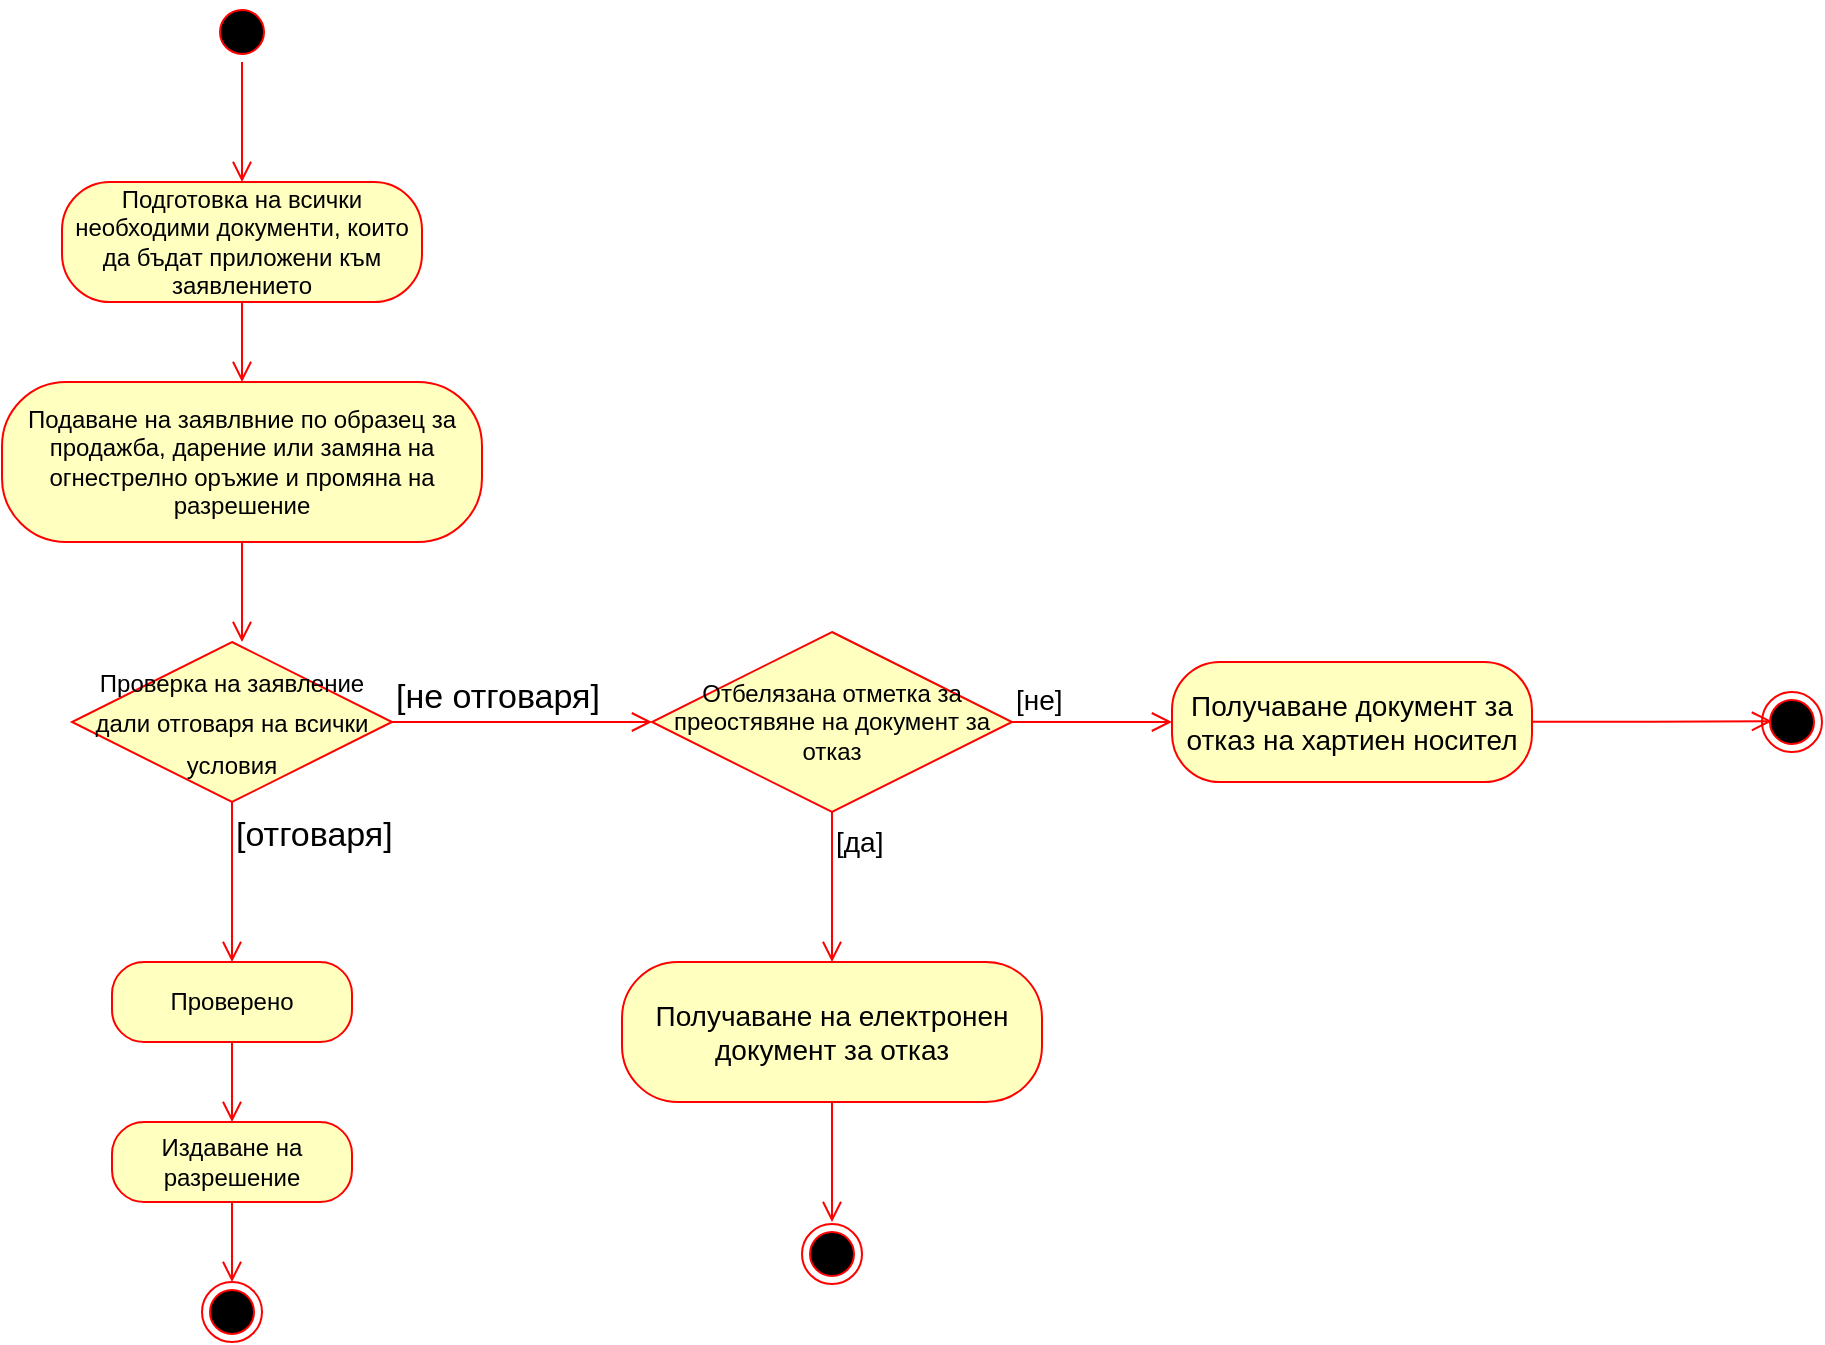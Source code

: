 <mxfile>
    <diagram id="J5JNgZvqTxx0GcSqgW6s" name="Page-1">
        <mxGraphModel dx="1558" dy="729" grid="1" gridSize="10" guides="1" tooltips="1" connect="1" arrows="1" fold="1" page="1" pageScale="1" pageWidth="850" pageHeight="1100" math="0" shadow="0">
            <root>
                <mxCell id="0"/>
                <mxCell id="1" parent="0"/>
                <mxCell id="2" value="" style="ellipse;html=1;shape=startState;fillColor=#000000;strokeColor=#ff0000;" parent="1" vertex="1">
                    <mxGeometry x="500" y="230" width="30" height="30" as="geometry"/>
                </mxCell>
                <mxCell id="3" value="" style="edgeStyle=orthogonalEdgeStyle;html=1;verticalAlign=bottom;endArrow=open;endSize=8;strokeColor=#ff0000;" parent="1" source="2" edge="1">
                    <mxGeometry relative="1" as="geometry">
                        <mxPoint x="515" y="320" as="targetPoint"/>
                    </mxGeometry>
                </mxCell>
                <mxCell id="4" value="Подготовка на всички необходими документи, които да бъдат приложени към заявлението" style="rounded=1;whiteSpace=wrap;html=1;arcSize=40;fontColor=#000000;fillColor=#ffffc0;strokeColor=#ff0000;" parent="1" vertex="1">
                    <mxGeometry x="425" y="320" width="180" height="60" as="geometry"/>
                </mxCell>
                <mxCell id="5" value="" style="edgeStyle=orthogonalEdgeStyle;html=1;verticalAlign=bottom;endArrow=open;endSize=8;strokeColor=#ff0000;" parent="1" source="4" edge="1">
                    <mxGeometry relative="1" as="geometry">
                        <mxPoint x="515" y="420" as="targetPoint"/>
                    </mxGeometry>
                </mxCell>
                <mxCell id="6" value="Подаване на заявлвние по образец за продажба, дарение или замяна на огнестрелно оръжие и промяна на разрешение" style="rounded=1;whiteSpace=wrap;html=1;arcSize=40;fontColor=#000000;fillColor=#ffffc0;strokeColor=#ff0000;" parent="1" vertex="1">
                    <mxGeometry x="395" y="420" width="240" height="80" as="geometry"/>
                </mxCell>
                <mxCell id="7" value="" style="edgeStyle=orthogonalEdgeStyle;html=1;verticalAlign=bottom;endArrow=open;endSize=8;strokeColor=#ff0000;" parent="1" source="6" edge="1">
                    <mxGeometry relative="1" as="geometry">
                        <mxPoint x="515" y="550" as="targetPoint"/>
                    </mxGeometry>
                </mxCell>
                <mxCell id="8" value="&lt;font style=&quot;font-size: 12px;&quot;&gt;Проверка на заявление дали отговаря на всички условия&lt;/font&gt;" style="rhombus;whiteSpace=wrap;html=1;fillColor=#ffffc0;strokeColor=#ff0000;labelBackgroundColor=none;fontFamily=Helvetica;fontSize=17;fontColor=#000000;" vertex="1" parent="1">
                    <mxGeometry x="430" y="550" width="160" height="80" as="geometry"/>
                </mxCell>
                <mxCell id="9" value="[не отговаря]" style="edgeStyle=orthogonalEdgeStyle;html=1;align=left;verticalAlign=bottom;endArrow=open;endSize=8;strokeColor=#ff0000;fontFamily=Helvetica;fontSize=17;fontColor=#000000;" edge="1" source="8" parent="1">
                    <mxGeometry x="-1" relative="1" as="geometry">
                        <mxPoint x="720" y="590" as="targetPoint"/>
                    </mxGeometry>
                </mxCell>
                <mxCell id="10" value="[отговаря]" style="edgeStyle=orthogonalEdgeStyle;html=1;align=left;verticalAlign=top;endArrow=open;endSize=8;strokeColor=#ff0000;fontFamily=Helvetica;fontSize=17;fontColor=#000000;" edge="1" source="8" parent="1">
                    <mxGeometry x="-1" relative="1" as="geometry">
                        <mxPoint x="510" y="710" as="targetPoint"/>
                    </mxGeometry>
                </mxCell>
                <mxCell id="11" value="Проверено" style="rounded=1;whiteSpace=wrap;html=1;arcSize=40;fontColor=#000000;fillColor=#ffffc0;strokeColor=#ff0000;labelBackgroundColor=none;fontFamily=Helvetica;fontSize=12;" vertex="1" parent="1">
                    <mxGeometry x="450" y="710" width="120" height="40" as="geometry"/>
                </mxCell>
                <mxCell id="12" value="" style="edgeStyle=orthogonalEdgeStyle;html=1;verticalAlign=bottom;endArrow=open;endSize=8;strokeColor=#ff0000;fontFamily=Helvetica;fontSize=12;fontColor=#000000;" edge="1" source="11" parent="1">
                    <mxGeometry relative="1" as="geometry">
                        <mxPoint x="510" y="790" as="targetPoint"/>
                    </mxGeometry>
                </mxCell>
                <mxCell id="13" value="Издаване на разрешение" style="rounded=1;whiteSpace=wrap;html=1;arcSize=40;fontColor=#000000;fillColor=#ffffc0;strokeColor=#ff0000;labelBackgroundColor=none;fontFamily=Helvetica;fontSize=12;" vertex="1" parent="1">
                    <mxGeometry x="450" y="790" width="120" height="40" as="geometry"/>
                </mxCell>
                <mxCell id="14" value="" style="edgeStyle=orthogonalEdgeStyle;html=1;verticalAlign=bottom;endArrow=open;endSize=8;strokeColor=#ff0000;fontFamily=Helvetica;fontSize=12;fontColor=#000000;" edge="1" source="13" parent="1">
                    <mxGeometry relative="1" as="geometry">
                        <mxPoint x="510" y="870" as="targetPoint"/>
                    </mxGeometry>
                </mxCell>
                <mxCell id="15" value="" style="ellipse;html=1;shape=endState;fillColor=#000000;strokeColor=#ff0000;labelBackgroundColor=none;fontFamily=Helvetica;fontSize=12;fontColor=#000000;" vertex="1" parent="1">
                    <mxGeometry x="495" y="870" width="30" height="30" as="geometry"/>
                </mxCell>
                <mxCell id="16" value="Отбелязана отметка за преостявяне на документ за отказ" style="rhombus;whiteSpace=wrap;html=1;fillColor=#ffffc0;strokeColor=#ff0000;labelBackgroundColor=none;fontFamily=Helvetica;fontSize=12;fontColor=#000000;" vertex="1" parent="1">
                    <mxGeometry x="720" y="545" width="180" height="90" as="geometry"/>
                </mxCell>
                <mxCell id="17" value="&lt;font style=&quot;font-size: 14px;&quot;&gt;[не]&lt;/font&gt;" style="edgeStyle=orthogonalEdgeStyle;html=1;align=left;verticalAlign=bottom;endArrow=open;endSize=8;strokeColor=#ff0000;fontFamily=Helvetica;fontSize=12;fontColor=#000000;" edge="1" source="16" parent="1">
                    <mxGeometry x="-1" relative="1" as="geometry">
                        <mxPoint x="980" y="590" as="targetPoint"/>
                    </mxGeometry>
                </mxCell>
                <mxCell id="18" value="&lt;font style=&quot;font-size: 14px;&quot;&gt;[да]&lt;/font&gt;" style="edgeStyle=orthogonalEdgeStyle;html=1;align=left;verticalAlign=top;endArrow=open;endSize=8;strokeColor=#ff0000;fontFamily=Helvetica;fontSize=12;fontColor=#000000;" edge="1" source="16" parent="1">
                    <mxGeometry x="-1" relative="1" as="geometry">
                        <mxPoint x="810" y="710" as="targetPoint"/>
                    </mxGeometry>
                </mxCell>
                <mxCell id="19" value="Получаване на електронен документ за отказ" style="rounded=1;whiteSpace=wrap;html=1;arcSize=40;fontColor=#000000;fillColor=#ffffc0;strokeColor=#ff0000;labelBackgroundColor=none;fontFamily=Helvetica;fontSize=14;" vertex="1" parent="1">
                    <mxGeometry x="705" y="710" width="210" height="70" as="geometry"/>
                </mxCell>
                <mxCell id="20" value="" style="edgeStyle=orthogonalEdgeStyle;html=1;verticalAlign=bottom;endArrow=open;endSize=8;strokeColor=#ff0000;fontFamily=Helvetica;fontSize=14;fontColor=#000000;" edge="1" source="19" parent="1">
                    <mxGeometry relative="1" as="geometry">
                        <mxPoint x="810" y="840" as="targetPoint"/>
                    </mxGeometry>
                </mxCell>
                <mxCell id="21" value="" style="ellipse;html=1;shape=endState;fillColor=#000000;strokeColor=#ff0000;labelBackgroundColor=none;fontFamily=Helvetica;fontSize=14;fontColor=#000000;" vertex="1" parent="1">
                    <mxGeometry x="795" y="841" width="30" height="30" as="geometry"/>
                </mxCell>
                <mxCell id="22" value="Получаване документ за отказ на хартиен носител" style="rounded=1;whiteSpace=wrap;html=1;arcSize=40;fontColor=#000000;fillColor=#ffffc0;strokeColor=#ff0000;labelBackgroundColor=none;fontFamily=Helvetica;fontSize=14;" vertex="1" parent="1">
                    <mxGeometry x="980" y="560" width="180" height="60" as="geometry"/>
                </mxCell>
                <mxCell id="26" value="" style="edgeStyle=orthogonalEdgeStyle;rounded=0;orthogonalLoop=1;jettySize=auto;html=1;endArrow=open;endFill=0;fillColor=#f8cecc;strokeColor=#FF0000;endSize=8;" edge="1" parent="1">
                    <mxGeometry relative="1" as="geometry">
                        <mxPoint x="1160" y="589.87" as="sourcePoint"/>
                        <mxPoint x="1280" y="589.58" as="targetPoint"/>
                        <Array as="points">
                            <mxPoint x="1220" y="589.58"/>
                            <mxPoint x="1280" y="589.58"/>
                        </Array>
                    </mxGeometry>
                </mxCell>
                <mxCell id="27" value="" style="ellipse;html=1;shape=endState;fillColor=#000000;strokeColor=#ff0000;labelBackgroundColor=none;fontFamily=Helvetica;fontSize=14;fontColor=#000000;" vertex="1" parent="1">
                    <mxGeometry x="1275" y="575" width="30" height="30" as="geometry"/>
                </mxCell>
            </root>
        </mxGraphModel>
    </diagram>
</mxfile>